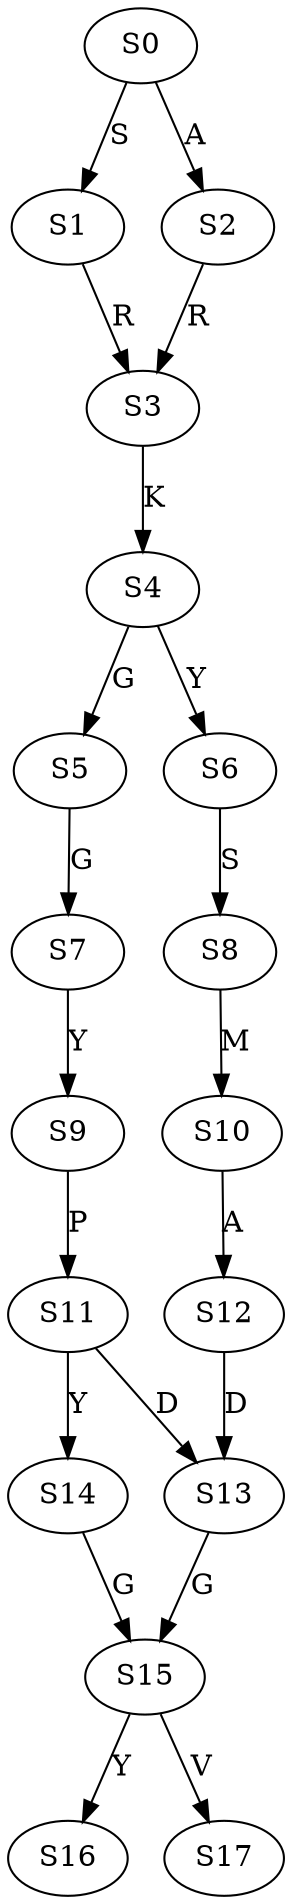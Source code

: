 strict digraph  {
	S0 -> S1 [ label = S ];
	S0 -> S2 [ label = A ];
	S1 -> S3 [ label = R ];
	S2 -> S3 [ label = R ];
	S3 -> S4 [ label = K ];
	S4 -> S5 [ label = G ];
	S4 -> S6 [ label = Y ];
	S5 -> S7 [ label = G ];
	S6 -> S8 [ label = S ];
	S7 -> S9 [ label = Y ];
	S8 -> S10 [ label = M ];
	S9 -> S11 [ label = P ];
	S10 -> S12 [ label = A ];
	S11 -> S13 [ label = D ];
	S11 -> S14 [ label = Y ];
	S12 -> S13 [ label = D ];
	S13 -> S15 [ label = G ];
	S14 -> S15 [ label = G ];
	S15 -> S16 [ label = Y ];
	S15 -> S17 [ label = V ];
}
